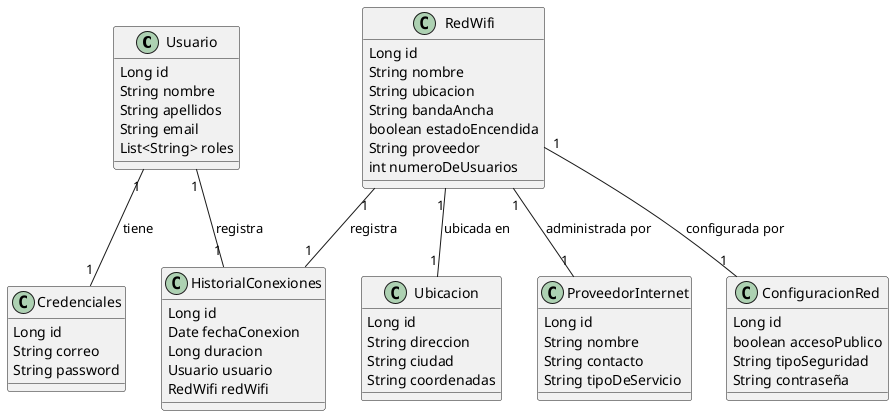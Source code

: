 @startuml
class Usuario {
    Long id
    String nombre
    String apellidos
    String email
    List<String> roles
}

class Credenciales {
    Long id
    String correo
    String password
}

class RedWifi {
    Long id
    String nombre
    String ubicacion
    String bandaAncha
    boolean estadoEncendida
    String proveedor
    int numeroDeUsuarios
}

class Ubicacion {
    Long id
    String direccion
    String ciudad
    String coordenadas
}

class ProveedorInternet {
    Long id
    String nombre
    String contacto
    String tipoDeServicio
}

class HistorialConexiones {
    Long id
    Date fechaConexion
    Long duracion
    Usuario usuario
    RedWifi redWifi
}

class ConfiguracionRed {
    Long id
    boolean accesoPublico
    String tipoSeguridad
    String contraseña
}

Usuario "1" -- "1" Credenciales : tiene
RedWifi "1" -- "1" Ubicacion : ubicada en
RedWifi "1" -- "1" ConfiguracionRed : configurada por
RedWifi "1" -- "1" ProveedorInternet : administrada por
Usuario "1" -- "1" HistorialConexiones : registra
RedWifi "1" -- "1" HistorialConexiones : registra

@enduml

